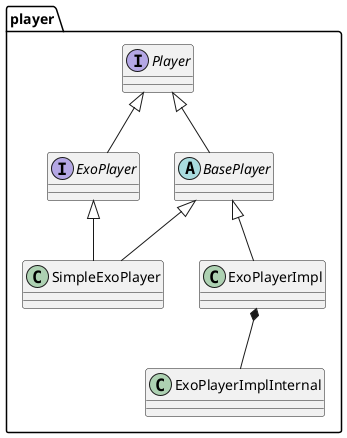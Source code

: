 
@startuml
'A media player interface defining traditional high-level functionality, such as the ability to play, pause, seek and query properties of the currently playing media.
package player {

interface Player
interface ExoPlayer
abstract class BasePlayer
class SimpleExoPlayer
class ExoPlayerImpl
class ExoPlayerImplInternal

Player <|-- ExoPlayer
Player <|-- BasePlayer
BasePlayer <|-- SimpleExoPlayer
ExoPlayer <|-- SimpleExoPlayer
BasePlayer <|-- ExoPlayerImpl
ExoPlayerImpl *-- ExoPlayerImplInternal

}
@enduml